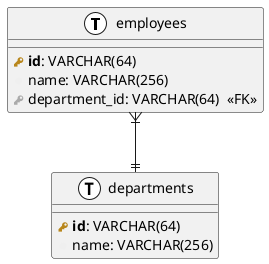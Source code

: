 @startuml
!define primary_key(x) <b><color:#b8861b><&key></color> x</b>
!define foreign_key(x) <color:#aaaaaa><&key></color> x
!define column(x) <color:#efefef><&media-record></color> x
!define table(x) entity x << (T, white) >>

table( employees ) {
  primary_key( id ): VARCHAR(64)
  column( name ): VARCHAR(256)
  foreign_key( department_id ): VARCHAR(64)  <<FK>>
}

table( departments ) {
  primary_key( id ): VARCHAR(64)  
  column( name ): VARCHAR(256)
}

employees }|--|| departments

@enduml
